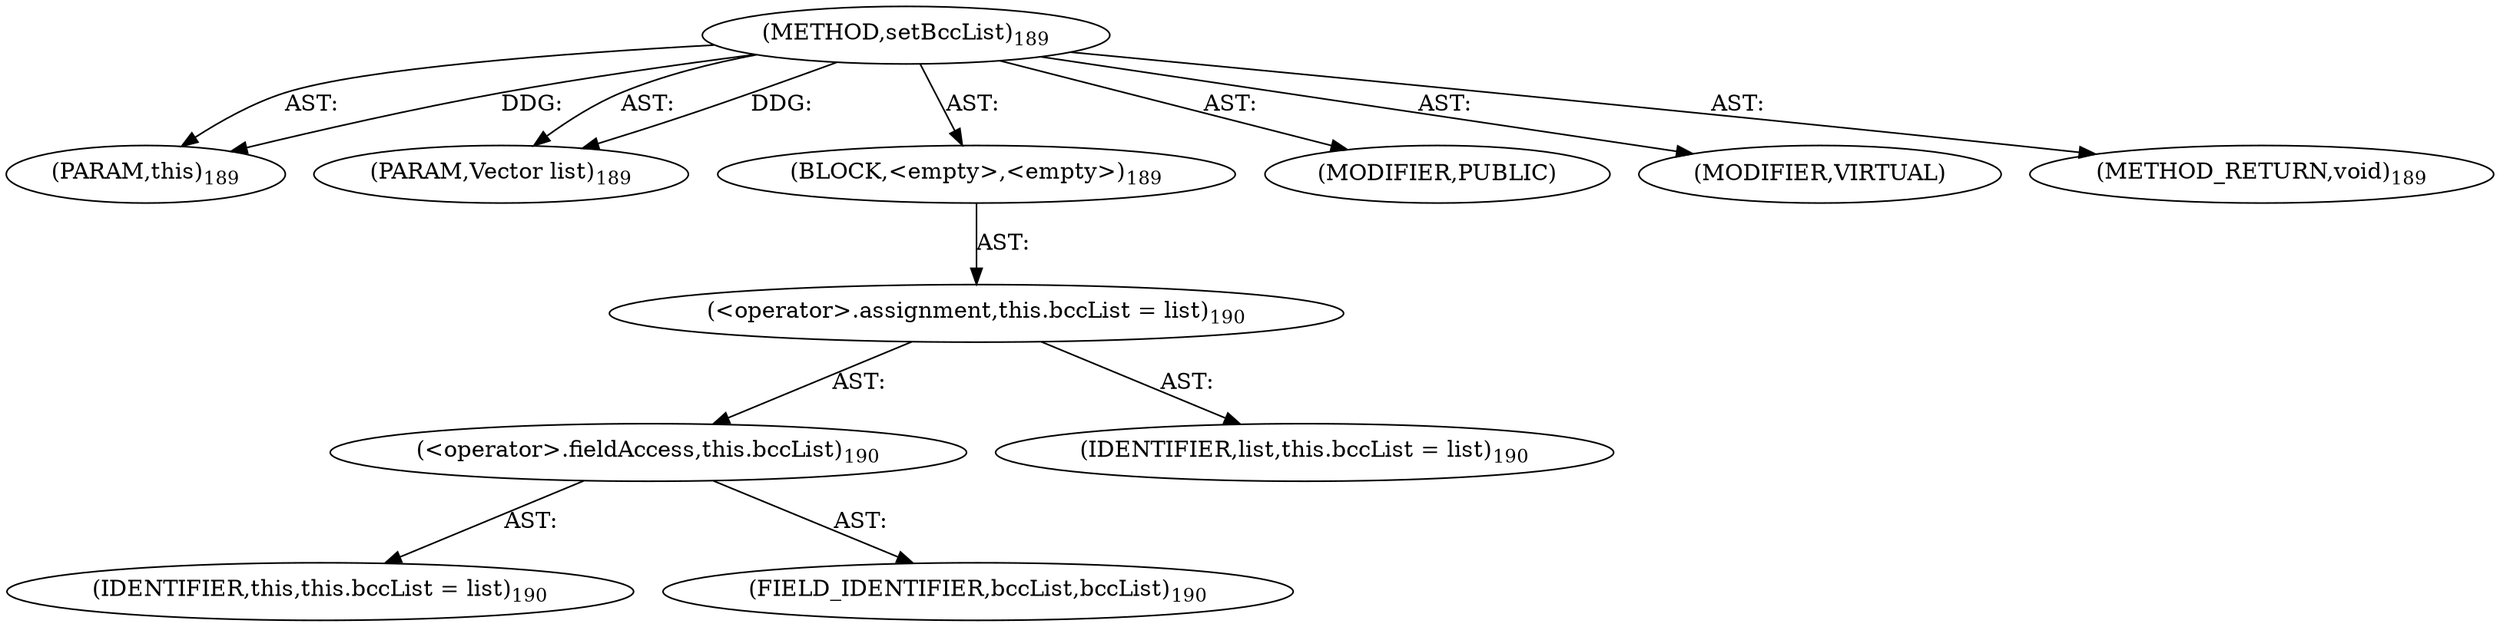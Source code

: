 digraph "setBccList" {  
"111669149706" [label = <(METHOD,setBccList)<SUB>189</SUB>> ]
"115964117002" [label = <(PARAM,this)<SUB>189</SUB>> ]
"115964117017" [label = <(PARAM,Vector list)<SUB>189</SUB>> ]
"25769803786" [label = <(BLOCK,&lt;empty&gt;,&lt;empty&gt;)<SUB>189</SUB>> ]
"30064771092" [label = <(&lt;operator&gt;.assignment,this.bccList = list)<SUB>190</SUB>> ]
"30064771093" [label = <(&lt;operator&gt;.fieldAccess,this.bccList)<SUB>190</SUB>> ]
"68719476746" [label = <(IDENTIFIER,this,this.bccList = list)<SUB>190</SUB>> ]
"55834574858" [label = <(FIELD_IDENTIFIER,bccList,bccList)<SUB>190</SUB>> ]
"68719476761" [label = <(IDENTIFIER,list,this.bccList = list)<SUB>190</SUB>> ]
"133143986211" [label = <(MODIFIER,PUBLIC)> ]
"133143986212" [label = <(MODIFIER,VIRTUAL)> ]
"128849018890" [label = <(METHOD_RETURN,void)<SUB>189</SUB>> ]
  "111669149706" -> "115964117002"  [ label = "AST: "] 
  "111669149706" -> "115964117017"  [ label = "AST: "] 
  "111669149706" -> "25769803786"  [ label = "AST: "] 
  "111669149706" -> "133143986211"  [ label = "AST: "] 
  "111669149706" -> "133143986212"  [ label = "AST: "] 
  "111669149706" -> "128849018890"  [ label = "AST: "] 
  "25769803786" -> "30064771092"  [ label = "AST: "] 
  "30064771092" -> "30064771093"  [ label = "AST: "] 
  "30064771092" -> "68719476761"  [ label = "AST: "] 
  "30064771093" -> "68719476746"  [ label = "AST: "] 
  "30064771093" -> "55834574858"  [ label = "AST: "] 
  "111669149706" -> "115964117002"  [ label = "DDG: "] 
  "111669149706" -> "115964117017"  [ label = "DDG: "] 
}
